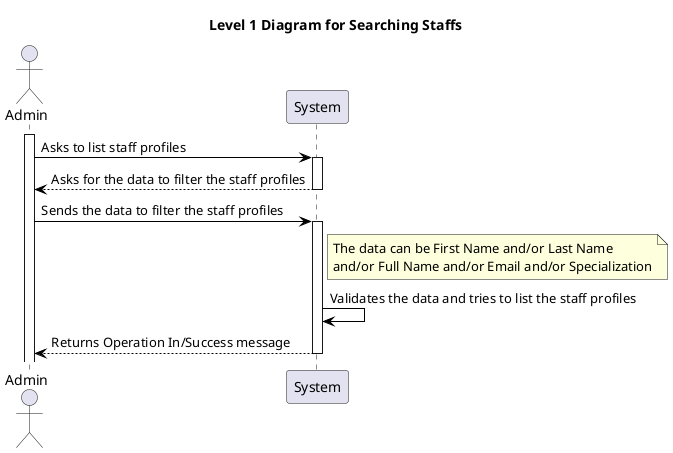 @startuml level_1

title Level 1 Diagram for Searching Staffs

hide empty members
'skinparam Linetype ortho

skinparam class {
    BackgroundColor<<valueObject>> #D6EAF8
    BackgroundColor<<root>> #FDEBD0
    BackgroundColor<<service>> #D1F2EB
    BackgroundColor #FEF9E7
    ArrowColor Black
}

skinparam package {
    BackgroundColor #EBF5FB
}

actor Admin as A

activate A
A -> System: Asks to list staff profiles
activate System
System --> A: Asks for the data to filter the staff profiles
deactivate System
A -> System: Sends the data to filter the staff profiles
note right of System: The data can be First Name and/or Last Name \nand/or Full Name and/or Email and/or Specialization
activate System
System -> System: Validates the data and tries to list the staff profiles
System --> A: Returns Operation In/Success message
deactivate System

@enduml